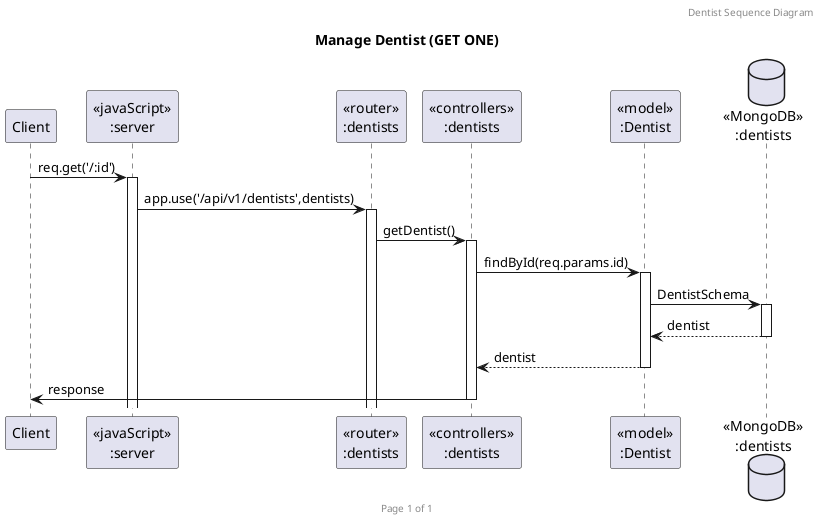 @startuml Manage Dentist (GET ONE)

header Dentist Sequence Diagram
footer Page %page% of %lastpage%
title "Manage Dentist (GET ONE)"

participant "Client" as client
participant "<<javaScript>>\n:server" as server
participant "<<router>>\n:dentists" as routerDentists
participant "<<controllers>>\n:dentists" as controllersDentists
participant "<<model>>\n:Dentist" as modelDentists
database "<<MongoDB>>\n:dentists" as DentistsDatabase

client->server ++:req.get('/:id')
server->routerDentists ++:app.use('/api/v1/dentists',dentists)
routerDentists -> controllersDentists ++:getDentist()
controllersDentists->modelDentists ++:findById(req.params.id)
modelDentists ->DentistsDatabase ++:DentistSchema
DentistsDatabase --> modelDentists --:dentist
controllersDentists <-- modelDentists --:dentist
controllersDentists->client --:response

@enduml